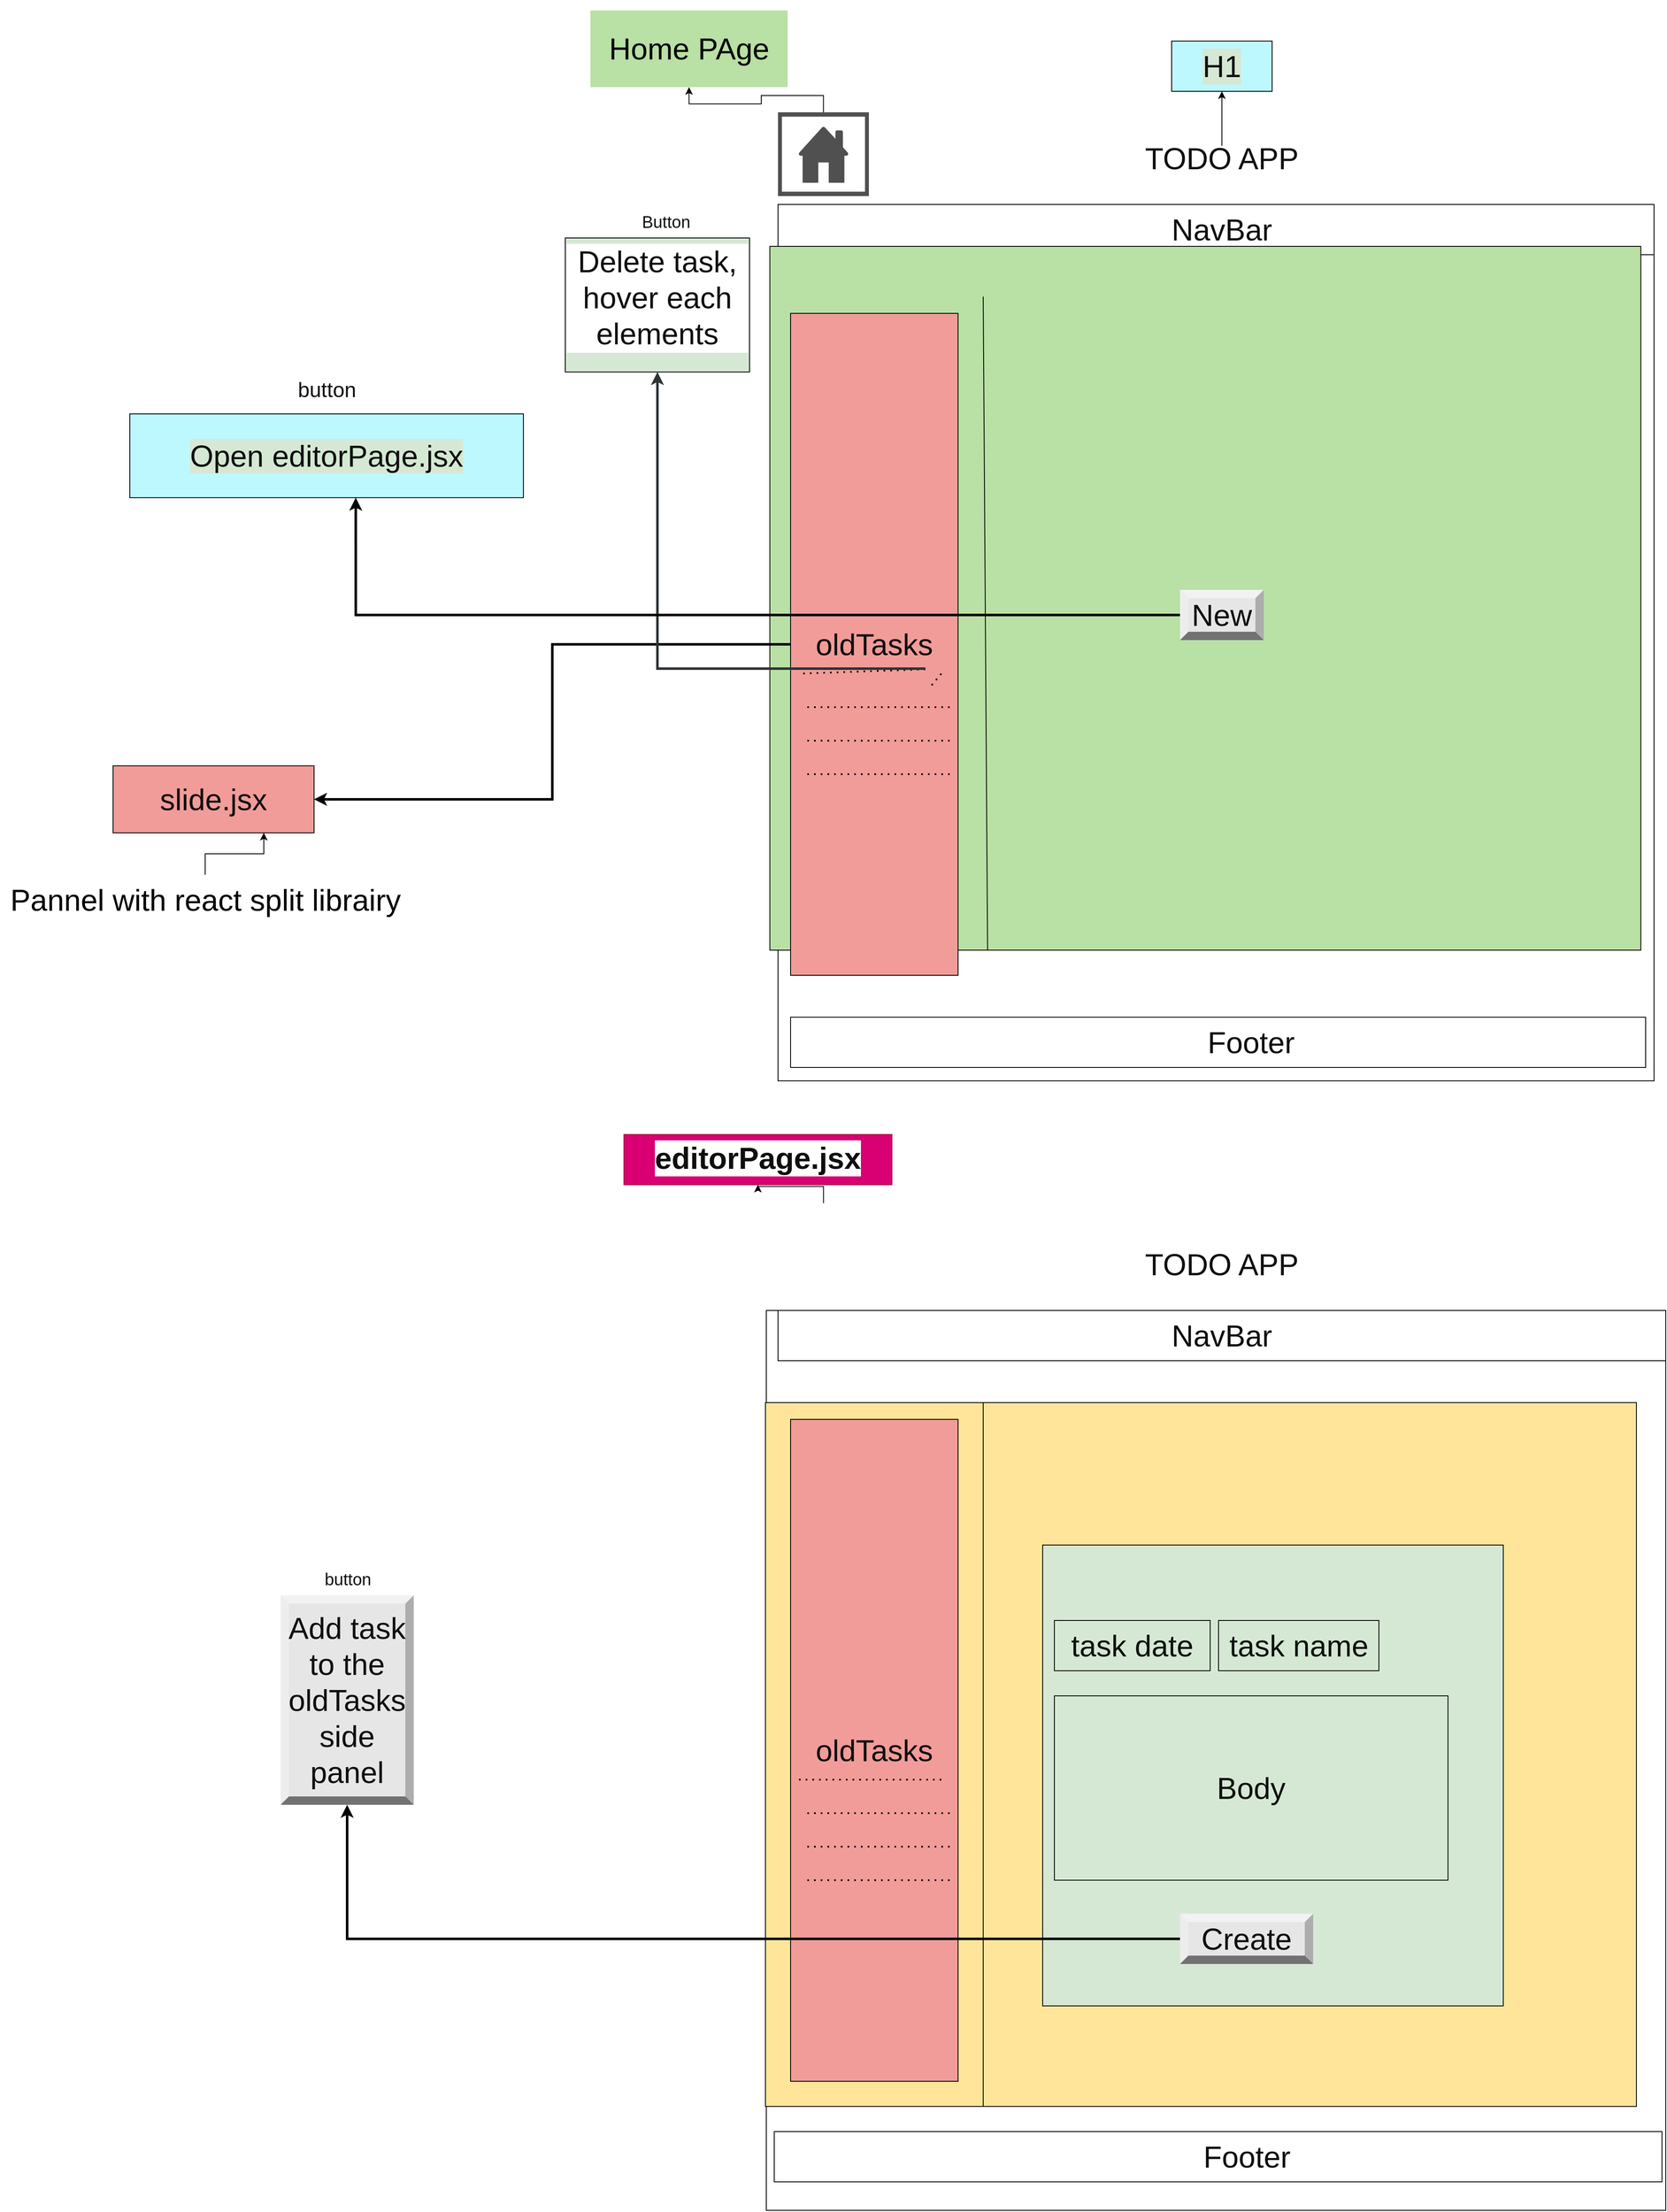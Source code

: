 <mxfile>
    <diagram id="2arKPUqKnUXiEj_dZnsR" name="Page-1">
        <mxGraphModel dx="5034" dy="1816" grid="1" gridSize="10" guides="1" tooltips="1" connect="1" arrows="1" fold="1" page="1" pageScale="1" pageWidth="827" pageHeight="1169" math="0" shadow="0">
            <root>
                <mxCell id="0"/>
                <mxCell id="1" parent="0"/>
                <mxCell id="cuB-Mmlc0h1dl10tfKJp-38" value="" style="edgeStyle=orthogonalEdgeStyle;rounded=0;orthogonalLoop=1;jettySize=auto;html=1;fontSize=36;fontColor=#0f0f0f;" parent="1" source="cuB-Mmlc0h1dl10tfKJp-2" target="cuB-Mmlc0h1dl10tfKJp-37" edge="1">
                    <mxGeometry relative="1" as="geometry"/>
                </mxCell>
                <mxCell id="cuB-Mmlc0h1dl10tfKJp-2" value="&lt;font style=&quot;font-size: 36px;&quot;&gt;TODO APP&lt;/font&gt;" style="text;html=1;strokeColor=none;fillColor=none;align=center;verticalAlign=middle;whiteSpace=wrap;rounded=0;fontColor=#0f0f0f;" parent="1" vertex="1">
                    <mxGeometry x="-131" y="190" width="210" height="30" as="geometry"/>
                </mxCell>
                <mxCell id="cuB-Mmlc0h1dl10tfKJp-3" value="" style="whiteSpace=wrap;html=1;aspect=fixed;fontSize=36;fontColor=#0f0f0f;" parent="1" vertex="1">
                    <mxGeometry x="-556" y="260" width="1046" height="1046" as="geometry"/>
                </mxCell>
                <mxCell id="cuB-Mmlc0h1dl10tfKJp-35" value="" style="edgeStyle=orthogonalEdgeStyle;rounded=0;orthogonalLoop=1;jettySize=auto;html=1;fontSize=36;fontColor=#0f0f0f;" parent="1" source="cuB-Mmlc0h1dl10tfKJp-7" target="cuB-Mmlc0h1dl10tfKJp-34" edge="1">
                    <mxGeometry relative="1" as="geometry"/>
                </mxCell>
                <mxCell id="cuB-Mmlc0h1dl10tfKJp-7" value="" style="sketch=0;pointerEvents=1;shadow=0;dashed=0;html=1;strokeColor=none;fillColor=#505050;labelPosition=center;verticalLabelPosition=bottom;verticalAlign=top;outlineConnect=0;align=center;shape=mxgraph.office.concepts.home_page;fontSize=36;fontColor=#0f0f0f;" parent="1" vertex="1">
                    <mxGeometry x="-556" y="150" width="108.5" height="100" as="geometry"/>
                </mxCell>
                <mxCell id="cuB-Mmlc0h1dl10tfKJp-9" value="" style="rounded=0;whiteSpace=wrap;html=1;fontSize=36;fontColor=#0f0f0f;" parent="1" vertex="1">
                    <mxGeometry x="-541" y="1230" width="1021" height="60" as="geometry"/>
                </mxCell>
                <mxCell id="cuB-Mmlc0h1dl10tfKJp-8" value="Footer" style="text;html=1;strokeColor=none;fillColor=none;align=center;verticalAlign=middle;whiteSpace=wrap;rounded=0;fontSize=36;fontColor=#0f0f0f;" parent="1" vertex="1">
                    <mxGeometry x="-71" y="1230" width="160" height="60" as="geometry"/>
                </mxCell>
                <mxCell id="cuB-Mmlc0h1dl10tfKJp-11" value="" style="rounded=0;whiteSpace=wrap;html=1;fontSize=36;fontColor=#0f0f0f;" parent="1" vertex="1">
                    <mxGeometry x="-556" y="260" width="1046" height="60" as="geometry"/>
                </mxCell>
                <mxCell id="cuB-Mmlc0h1dl10tfKJp-12" value="NavBar" style="text;html=1;strokeColor=none;fillColor=none;align=center;verticalAlign=middle;whiteSpace=wrap;rounded=0;fontSize=36;fontColor=#0f0f0f;" parent="1" vertex="1">
                    <mxGeometry x="-106" y="260" width="160" height="60" as="geometry"/>
                </mxCell>
                <mxCell id="cuB-Mmlc0h1dl10tfKJp-13" value="" style="rounded=0;whiteSpace=wrap;html=1;fontSize=36;fillColor=#B9E0A5;fontColor=#0f0f0f;" parent="1" vertex="1">
                    <mxGeometry x="-565.75" y="310" width="1040" height="840" as="geometry"/>
                </mxCell>
                <mxCell id="cuB-Mmlc0h1dl10tfKJp-15" value="New" style="labelPosition=center;verticalLabelPosition=middle;align=center;html=1;shape=mxgraph.basic.shaded_button;dx=10;fillColor=#E6E6E6;strokeColor=none;whiteSpace=wrap;fontSize=36;fontColor=#0f0f0f;" parent="1" vertex="1">
                    <mxGeometry x="-76" y="720" width="100" height="60" as="geometry"/>
                </mxCell>
                <mxCell id="cuB-Mmlc0h1dl10tfKJp-79" value="" style="edgeStyle=orthogonalEdgeStyle;rounded=0;orthogonalLoop=1;jettySize=auto;html=1;fontSize=36;strokeWidth=3;fontColor=#0f0f0f;" parent="1" source="cuB-Mmlc0h1dl10tfKJp-20" target="cuB-Mmlc0h1dl10tfKJp-78" edge="1">
                    <mxGeometry relative="1" as="geometry"/>
                </mxCell>
                <mxCell id="cuB-Mmlc0h1dl10tfKJp-20" value="oldTasks" style="rounded=0;whiteSpace=wrap;html=1;fontSize=36;fillColor=#F19C99;fontColor=#0f0f0f;" parent="1" vertex="1">
                    <mxGeometry x="-541" y="390" width="200" height="790" as="geometry"/>
                </mxCell>
                <mxCell id="cuB-Mmlc0h1dl10tfKJp-21" value="" style="endArrow=none;dashed=1;html=1;dashPattern=1 3;strokeWidth=2;rounded=0;fontSize=36;startArrow=none;fontColor=#0f0f0f;" parent="1" source="cuB-Mmlc0h1dl10tfKJp-106" edge="1">
                    <mxGeometry width="50" height="50" relative="1" as="geometry">
                        <mxPoint x="-361" y="820" as="sourcePoint"/>
                        <mxPoint x="-531" y="820" as="targetPoint"/>
                    </mxGeometry>
                </mxCell>
                <mxCell id="cuB-Mmlc0h1dl10tfKJp-22" value="" style="endArrow=none;dashed=1;html=1;dashPattern=1 3;strokeWidth=2;rounded=0;fontSize=36;fontColor=#0f0f0f;" parent="1" edge="1">
                    <mxGeometry width="50" height="50" relative="1" as="geometry">
                        <mxPoint x="-351" y="860" as="sourcePoint"/>
                        <mxPoint x="-521" y="860" as="targetPoint"/>
                    </mxGeometry>
                </mxCell>
                <mxCell id="cuB-Mmlc0h1dl10tfKJp-23" value="" style="endArrow=none;dashed=1;html=1;dashPattern=1 3;strokeWidth=2;rounded=0;fontSize=36;fontColor=#0f0f0f;" parent="1" edge="1">
                    <mxGeometry width="50" height="50" relative="1" as="geometry">
                        <mxPoint x="-351" y="900" as="sourcePoint"/>
                        <mxPoint x="-521" y="900" as="targetPoint"/>
                    </mxGeometry>
                </mxCell>
                <mxCell id="cuB-Mmlc0h1dl10tfKJp-24" value="" style="endArrow=none;dashed=1;html=1;dashPattern=1 3;strokeWidth=2;rounded=0;fontSize=36;fontColor=#0f0f0f;" parent="1" edge="1">
                    <mxGeometry width="50" height="50" relative="1" as="geometry">
                        <mxPoint x="-351" y="940" as="sourcePoint"/>
                        <mxPoint x="-521" y="940" as="targetPoint"/>
                    </mxGeometry>
                </mxCell>
                <mxCell id="cuB-Mmlc0h1dl10tfKJp-26" value="" style="endArrow=none;html=1;rounded=0;fontSize=36;exitX=0.25;exitY=1;exitDx=0;exitDy=0;fontColor=#0f0f0f;" parent="1" source="cuB-Mmlc0h1dl10tfKJp-13" edge="1">
                    <mxGeometry width="50" height="50" relative="1" as="geometry">
                        <mxPoint x="-321" y="1040" as="sourcePoint"/>
                        <mxPoint x="-311" y="370" as="targetPoint"/>
                    </mxGeometry>
                </mxCell>
                <mxCell id="cuB-Mmlc0h1dl10tfKJp-31" value="&lt;div align=&quot;center&quot;&gt;&lt;span style=&quot;background-color: rgb(213, 232, 212);&quot;&gt;Open editorPage.jsx&lt;/span&gt;&lt;/div&gt;" style="whiteSpace=wrap;html=1;fontSize=36;align=center;fillColor=#BDF8FF;verticalAlign=middle;fontColor=#0f0f0f;" parent="1" vertex="1">
                    <mxGeometry x="-1330" y="510" width="470" height="100" as="geometry"/>
                </mxCell>
                <mxCell id="cuB-Mmlc0h1dl10tfKJp-34" value="&lt;p style=&quot;line-height: 90%;&quot;&gt;&lt;/p&gt;&lt;div align=&quot;center&quot;&gt;Home PAge&lt;/div&gt;&lt;p&gt;&lt;/p&gt;" style="whiteSpace=wrap;html=1;fontSize=36;verticalAlign=middle;fillColor=#B9E0A5;strokeColor=none;sketch=0;shadow=0;dashed=0;align=center;" parent="1" vertex="1">
                    <mxGeometry x="-780" y="28.5" width="235.5" height="91.5" as="geometry"/>
                </mxCell>
                <mxCell id="cuB-Mmlc0h1dl10tfKJp-37" value="H1" style="whiteSpace=wrap;html=1;labelBackgroundColor=#D5E8D4;fontSize=36;fillColor=#BDF8FF;fontColor=#0f0f0f;" parent="1" vertex="1">
                    <mxGeometry x="-86" y="65" width="120" height="60" as="geometry"/>
                </mxCell>
                <mxCell id="cuB-Mmlc0h1dl10tfKJp-56" value="&lt;font style=&quot;font-size: 36px;&quot;&gt;TODO APP&lt;/font&gt;" style="text;html=1;strokeColor=none;fillColor=none;align=center;verticalAlign=middle;whiteSpace=wrap;rounded=0;fontColor=#0f0f0f;" parent="1" vertex="1">
                    <mxGeometry x="-131" y="1510" width="210" height="30" as="geometry"/>
                </mxCell>
                <mxCell id="cuB-Mmlc0h1dl10tfKJp-57" value="" style="whiteSpace=wrap;html=1;aspect=fixed;fontSize=36;fontColor=#0f0f0f;" parent="1" vertex="1">
                    <mxGeometry x="-570" y="1580" width="1074" height="1074" as="geometry"/>
                </mxCell>
                <mxCell id="cuB-Mmlc0h1dl10tfKJp-58" value="" style="rounded=0;whiteSpace=wrap;html=1;fontSize=36;fontColor=#0f0f0f;" parent="1" vertex="1">
                    <mxGeometry x="-560.5" y="2560" width="1060" height="60" as="geometry"/>
                </mxCell>
                <mxCell id="cuB-Mmlc0h1dl10tfKJp-59" value="Footer" style="text;html=1;strokeColor=none;fillColor=none;align=center;verticalAlign=middle;whiteSpace=wrap;rounded=0;fontSize=36;fontColor=#0f0f0f;" parent="1" vertex="1">
                    <mxGeometry x="-76" y="2560" width="160" height="60" as="geometry"/>
                </mxCell>
                <mxCell id="cuB-Mmlc0h1dl10tfKJp-60" value="" style="rounded=0;whiteSpace=wrap;html=1;fontSize=36;fontColor=#0f0f0f;" parent="1" vertex="1">
                    <mxGeometry x="-556" y="1580" width="1060" height="60" as="geometry"/>
                </mxCell>
                <mxCell id="cuB-Mmlc0h1dl10tfKJp-61" value="NavBar" style="text;html=1;strokeColor=none;fillColor=none;align=center;verticalAlign=middle;whiteSpace=wrap;rounded=0;fontSize=36;fontColor=#0f0f0f;" parent="1" vertex="1">
                    <mxGeometry x="-106" y="1580" width="160" height="60" as="geometry"/>
                </mxCell>
                <mxCell id="cuB-Mmlc0h1dl10tfKJp-62" value="" style="rounded=0;whiteSpace=wrap;html=1;fontSize=36;fillColor=#FFE599;fontColor=#0f0f0f;" parent="1" vertex="1">
                    <mxGeometry x="-571" y="1690" width="1040" height="840" as="geometry"/>
                </mxCell>
                <mxCell id="cuB-Mmlc0h1dl10tfKJp-64" value="oldTasks" style="rounded=0;whiteSpace=wrap;html=1;fontSize=36;fillColor=#F19C99;fontColor=#0f0f0f;" parent="1" vertex="1">
                    <mxGeometry x="-541" y="1710" width="200" height="790" as="geometry"/>
                </mxCell>
                <mxCell id="cuB-Mmlc0h1dl10tfKJp-65" value="" style="endArrow=none;dashed=1;html=1;dashPattern=1 3;strokeWidth=2;rounded=0;fontSize=36;fontColor=#0f0f0f;" parent="1" edge="1">
                    <mxGeometry width="50" height="50" relative="1" as="geometry">
                        <mxPoint x="-361" y="2140" as="sourcePoint"/>
                        <mxPoint x="-531" y="2140" as="targetPoint"/>
                    </mxGeometry>
                </mxCell>
                <mxCell id="cuB-Mmlc0h1dl10tfKJp-66" value="" style="endArrow=none;dashed=1;html=1;dashPattern=1 3;strokeWidth=2;rounded=0;fontSize=36;fontColor=#0f0f0f;" parent="1" edge="1">
                    <mxGeometry width="50" height="50" relative="1" as="geometry">
                        <mxPoint x="-351" y="2180" as="sourcePoint"/>
                        <mxPoint x="-521" y="2180" as="targetPoint"/>
                    </mxGeometry>
                </mxCell>
                <mxCell id="cuB-Mmlc0h1dl10tfKJp-67" value="" style="endArrow=none;dashed=1;html=1;dashPattern=1 3;strokeWidth=2;rounded=0;fontSize=36;fontColor=#0f0f0f;" parent="1" edge="1">
                    <mxGeometry width="50" height="50" relative="1" as="geometry">
                        <mxPoint x="-351" y="2220" as="sourcePoint"/>
                        <mxPoint x="-521" y="2220" as="targetPoint"/>
                    </mxGeometry>
                </mxCell>
                <mxCell id="cuB-Mmlc0h1dl10tfKJp-68" value="" style="endArrow=none;dashed=1;html=1;dashPattern=1 3;strokeWidth=2;rounded=0;fontSize=36;fontColor=#0f0f0f;" parent="1" edge="1">
                    <mxGeometry width="50" height="50" relative="1" as="geometry">
                        <mxPoint x="-351" y="2260" as="sourcePoint"/>
                        <mxPoint x="-521" y="2260" as="targetPoint"/>
                    </mxGeometry>
                </mxCell>
                <mxCell id="cuB-Mmlc0h1dl10tfKJp-69" value="" style="endArrow=none;html=1;rounded=0;fontSize=36;exitX=0.25;exitY=1;exitDx=0;exitDy=0;fontColor=#0f0f0f;" parent="1" source="cuB-Mmlc0h1dl10tfKJp-62" edge="1">
                    <mxGeometry width="50" height="50" relative="1" as="geometry">
                        <mxPoint x="-321" y="2360" as="sourcePoint"/>
                        <mxPoint x="-311" y="1690" as="targetPoint"/>
                    </mxGeometry>
                </mxCell>
                <mxCell id="cuB-Mmlc0h1dl10tfKJp-75" value="" style="edgeStyle=orthogonalEdgeStyle;rounded=0;orthogonalLoop=1;jettySize=auto;html=1;fontSize=36;fontColor=#0f0f0f;" parent="1" source="cuB-Mmlc0h1dl10tfKJp-72" target="cuB-Mmlc0h1dl10tfKJp-74" edge="1">
                    <mxGeometry relative="1" as="geometry"/>
                </mxCell>
                <mxCell id="cuB-Mmlc0h1dl10tfKJp-72" value="" style="shape=image;html=1;verticalAlign=top;verticalLabelPosition=bottom;labelBackgroundColor=#ffffff;imageAspect=0;aspect=fixed;image=https://cdn3.iconfinder.com/data/icons/snowish/128x128/apps/accessories-text-editor.png;fontSize=36;fillColor=#B9E0A5;fontColor=#0f0f0f;" parent="1" vertex="1">
                    <mxGeometry x="-565.75" y="1452" width="128" height="128" as="geometry"/>
                </mxCell>
                <mxCell id="cuB-Mmlc0h1dl10tfKJp-74" value="editorPage.jsx" style="whiteSpace=wrap;html=1;fontSize=36;verticalAlign=top;fillColor=#d80073;labelBackgroundColor=#ffffff;fontColor=#0f0f0f;strokeColor=#A50040;fontStyle=1" parent="1" vertex="1">
                    <mxGeometry x="-740" y="1370" width="320" height="60" as="geometry"/>
                </mxCell>
                <mxCell id="cuB-Mmlc0h1dl10tfKJp-78" value="&lt;div&gt;slide.jsx&lt;/div&gt;" style="whiteSpace=wrap;html=1;fontSize=36;rounded=0;fillColor=#F19C99;fontColor=#0f0f0f;" parent="1" vertex="1">
                    <mxGeometry x="-1350" y="930" width="240" height="80" as="geometry"/>
                </mxCell>
                <mxCell id="cuB-Mmlc0h1dl10tfKJp-82" value="" style="edgeStyle=orthogonalEdgeStyle;rounded=0;orthogonalLoop=1;jettySize=auto;html=1;fontSize=36;entryX=0.75;entryY=1;entryDx=0;entryDy=0;fontColor=#0f0f0f;" parent="1" source="cuB-Mmlc0h1dl10tfKJp-80" target="cuB-Mmlc0h1dl10tfKJp-78" edge="1">
                    <mxGeometry relative="1" as="geometry">
                        <mxPoint x="-1110" y="1090" as="targetPoint"/>
                    </mxGeometry>
                </mxCell>
                <mxCell id="cuB-Mmlc0h1dl10tfKJp-80" value="Pannel with react split librairy" style="text;html=1;align=center;verticalAlign=middle;resizable=0;points=[];autosize=1;strokeColor=none;fillColor=none;fontSize=36;" parent="1" vertex="1">
                    <mxGeometry x="-1485" y="1060" width="490" height="60" as="geometry"/>
                </mxCell>
                <mxCell id="cuB-Mmlc0h1dl10tfKJp-87" value="button" style="text;html=1;align=center;verticalAlign=middle;resizable=0;points=[];autosize=1;strokeColor=none;fillColor=none;fontSize=25;fontColor=#0f0f0f;" parent="1" vertex="1">
                    <mxGeometry x="-1140" y="460" width="90" height="40" as="geometry"/>
                </mxCell>
                <mxCell id="cuB-Mmlc0h1dl10tfKJp-88" value="Add task to the oldTasks side panel" style="labelPosition=center;verticalLabelPosition=middle;align=center;html=1;shape=mxgraph.basic.shaded_button;dx=10;fillColor=#E6E6E6;strokeColor=none;whiteSpace=wrap;fontSize=36;fontColor=#0f0f0f;" parent="1" vertex="1">
                    <mxGeometry x="-1150" y="1920" width="159" height="250" as="geometry"/>
                </mxCell>
                <mxCell id="cuB-Mmlc0h1dl10tfKJp-91" value="button" style="text;html=1;align=center;verticalAlign=middle;resizable=0;points=[];autosize=1;strokeColor=none;fillColor=none;fontSize=20;fontColor=#0f0f0f;" parent="1" vertex="1">
                    <mxGeometry x="-1110.5" y="1880" width="80" height="40" as="geometry"/>
                </mxCell>
                <mxCell id="cuB-Mmlc0h1dl10tfKJp-105" value="" style="rounded=0;whiteSpace=wrap;html=1;labelBackgroundColor=#D5E8D4;fontSize=36;fillColor=#D5E8D4;fontColor=#0f0f0f;" parent="1" vertex="1">
                    <mxGeometry x="-240" y="1860" width="550" height="550" as="geometry"/>
                </mxCell>
                <mxCell id="cuB-Mmlc0h1dl10tfKJp-95" value="task name" style="rounded=0;whiteSpace=wrap;html=1;labelBackgroundColor=#D5E8D4;fontSize=36;fillColor=#D5E8D4;fontColor=#0f0f0f;" parent="1" vertex="1">
                    <mxGeometry x="-30" y="1950" width="191.5" height="60" as="geometry"/>
                </mxCell>
                <mxCell id="cuB-Mmlc0h1dl10tfKJp-101" value="Body" style="rounded=0;whiteSpace=wrap;html=1;labelBackgroundColor=#D5E8D4;fontSize=36;fillColor=#D5E8D4;fontColor=#0f0f0f;" parent="1" vertex="1">
                    <mxGeometry x="-226" y="2040" width="470" height="220" as="geometry"/>
                </mxCell>
                <mxCell id="cuB-Mmlc0h1dl10tfKJp-103" value="task date" style="rounded=0;whiteSpace=wrap;html=1;labelBackgroundColor=#D5E8D4;fontSize=36;fillColor=#D5E8D4;fontColor=#0f0f0f;" parent="1" vertex="1">
                    <mxGeometry x="-226" y="1950" width="186" height="60" as="geometry"/>
                </mxCell>
                <mxCell id="cuB-Mmlc0h1dl10tfKJp-63" value="Create" style="labelPosition=center;verticalLabelPosition=middle;align=center;html=1;shape=mxgraph.basic.shaded_button;dx=10;fillColor=#E6E6E6;strokeColor=none;whiteSpace=wrap;fontSize=36;fontColor=#0f0f0f;" parent="1" vertex="1">
                    <mxGeometry x="-76" y="2300" width="159" height="60" as="geometry"/>
                </mxCell>
                <mxCell id="cuB-Mmlc0h1dl10tfKJp-89" value="" style="edgeStyle=orthogonalEdgeStyle;rounded=0;orthogonalLoop=1;jettySize=auto;html=1;fontSize=36;strokeWidth=3;fontColor=#0f0f0f;" parent="1" source="cuB-Mmlc0h1dl10tfKJp-63" target="cuB-Mmlc0h1dl10tfKJp-88" edge="1">
                    <mxGeometry relative="1" as="geometry"/>
                </mxCell>
                <mxCell id="cuB-Mmlc0h1dl10tfKJp-107" value="" style="endArrow=none;dashed=1;html=1;dashPattern=1 3;strokeWidth=2;rounded=0;fontSize=36;fontColor=#0f0f0f;" parent="1" target="cuB-Mmlc0h1dl10tfKJp-106" edge="1">
                    <mxGeometry width="50" height="50" relative="1" as="geometry">
                        <mxPoint x="-361" y="820" as="sourcePoint"/>
                        <mxPoint x="-531" y="820" as="targetPoint"/>
                    </mxGeometry>
                </mxCell>
                <mxCell id="cuB-Mmlc0h1dl10tfKJp-109" value="" style="edgeStyle=orthogonalEdgeStyle;rounded=0;orthogonalLoop=1;jettySize=auto;html=1;fontSize=36;fillColor=#f8cecc;strokeColor=#2e3436;strokeWidth=3;fontColor=#0f0f0f;" parent="1" source="cuB-Mmlc0h1dl10tfKJp-106" target="cuB-Mmlc0h1dl10tfKJp-108" edge="1">
                    <mxGeometry relative="1" as="geometry"/>
                </mxCell>
                <mxCell id="cuB-Mmlc0h1dl10tfKJp-106" value="" style="shape=image;html=1;verticalAlign=top;verticalLabelPosition=bottom;labelBackgroundColor=#ffffff;imageAspect=0;aspect=fixed;image=https://cdn0.iconfinder.com/data/icons/google-material-design-3-0/48/ic_delete_forever_48px-128.png;fontSize=36;fillColor=#D5E8D4;fontColor=#0f0f0f;" parent="1" vertex="1">
                    <mxGeometry x="-380" y="790" width="48" height="48" as="geometry"/>
                </mxCell>
                <mxCell id="cuB-Mmlc0h1dl10tfKJp-108" value="&lt;div&gt;Delete task, hover each elements&lt;br&gt;&lt;/div&gt;" style="whiteSpace=wrap;html=1;fontSize=36;verticalAlign=top;fillColor=#D5E8D4;labelBackgroundColor=#ffffff;fontColor=#0f0f0f;" parent="1" vertex="1">
                    <mxGeometry x="-810" y="300" width="220" height="160" as="geometry"/>
                </mxCell>
                <mxCell id="cuB-Mmlc0h1dl10tfKJp-110" value="Button" style="text;html=1;align=center;verticalAlign=middle;resizable=0;points=[];autosize=1;strokeColor=none;fillColor=none;fontSize=20;fontColor=#0f0f0f;" parent="1" vertex="1">
                    <mxGeometry x="-730" y="260" width="80" height="40" as="geometry"/>
                </mxCell>
                <mxCell id="cuB-Mmlc0h1dl10tfKJp-19" style="edgeStyle=orthogonalEdgeStyle;rounded=0;orthogonalLoop=1;jettySize=auto;html=1;fontSize=36;entryX=0.574;entryY=1;entryDx=0;entryDy=0;entryPerimeter=0;strokeWidth=3;fontColor=#0f0f0f;" parent="1" source="cuB-Mmlc0h1dl10tfKJp-15" target="cuB-Mmlc0h1dl10tfKJp-31" edge="1">
                    <mxGeometry relative="1" as="geometry">
                        <mxPoint x="-1080" y="660" as="targetPoint"/>
                    </mxGeometry>
                </mxCell>
            </root>
        </mxGraphModel>
    </diagram>
</mxfile>